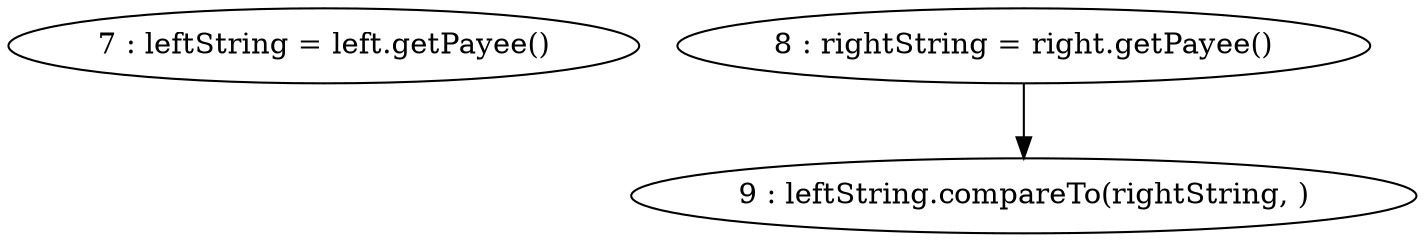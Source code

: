 digraph G {
"7 : leftString = left.getPayee()"
"8 : rightString = right.getPayee()"
"8 : rightString = right.getPayee()" -> "9 : leftString.compareTo(rightString, )"
"9 : leftString.compareTo(rightString, )"
}